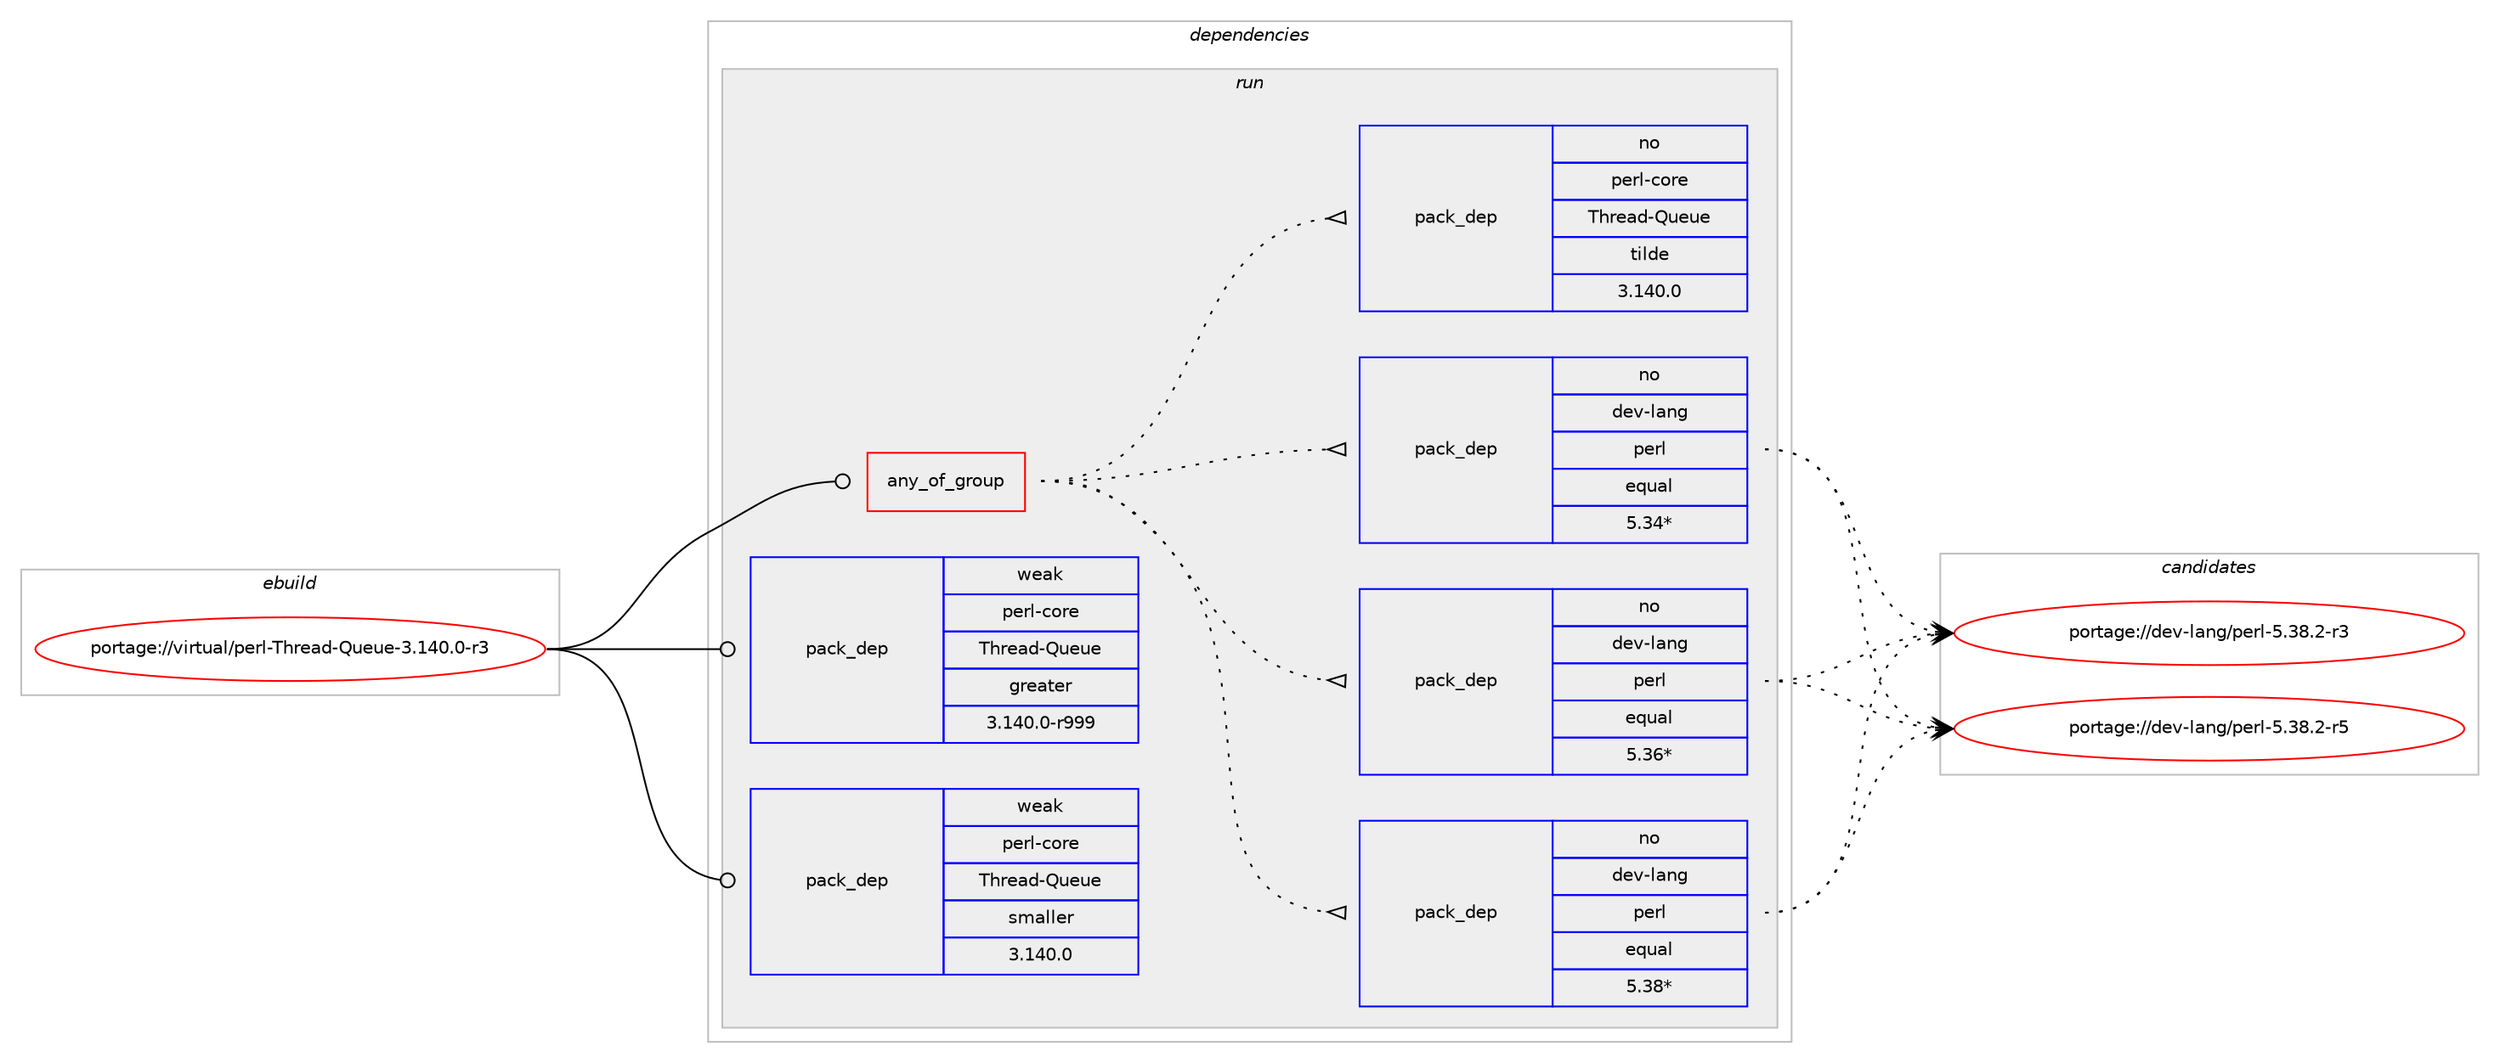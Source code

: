 digraph prolog {

# *************
# Graph options
# *************

newrank=true;
concentrate=true;
compound=true;
graph [rankdir=LR,fontname=Helvetica,fontsize=10,ranksep=1.5];#, ranksep=2.5, nodesep=0.2];
edge  [arrowhead=vee];
node  [fontname=Helvetica,fontsize=10];

# **********
# The ebuild
# **********

subgraph cluster_leftcol {
color=gray;
rank=same;
label=<<i>ebuild</i>>;
id [label="portage://virtual/perl-Thread-Queue-3.140.0-r3", color=red, width=4, href="../virtual/perl-Thread-Queue-3.140.0-r3.svg"];
}

# ****************
# The dependencies
# ****************

subgraph cluster_midcol {
color=gray;
label=<<i>dependencies</i>>;
subgraph cluster_compile {
fillcolor="#eeeeee";
style=filled;
label=<<i>compile</i>>;
}
subgraph cluster_compileandrun {
fillcolor="#eeeeee";
style=filled;
label=<<i>compile and run</i>>;
}
subgraph cluster_run {
fillcolor="#eeeeee";
style=filled;
label=<<i>run</i>>;
subgraph any62 {
dependency3367 [label=<<TABLE BORDER="0" CELLBORDER="1" CELLSPACING="0" CELLPADDING="4"><TR><TD CELLPADDING="10">any_of_group</TD></TR></TABLE>>, shape=none, color=red];subgraph pack2483 {
dependency3368 [label=<<TABLE BORDER="0" CELLBORDER="1" CELLSPACING="0" CELLPADDING="4" WIDTH="220"><TR><TD ROWSPAN="6" CELLPADDING="30">pack_dep</TD></TR><TR><TD WIDTH="110">no</TD></TR><TR><TD>dev-lang</TD></TR><TR><TD>perl</TD></TR><TR><TD>equal</TD></TR><TR><TD>5.38*</TD></TR></TABLE>>, shape=none, color=blue];
}
dependency3367:e -> dependency3368:w [weight=20,style="dotted",arrowhead="oinv"];
subgraph pack2484 {
dependency3369 [label=<<TABLE BORDER="0" CELLBORDER="1" CELLSPACING="0" CELLPADDING="4" WIDTH="220"><TR><TD ROWSPAN="6" CELLPADDING="30">pack_dep</TD></TR><TR><TD WIDTH="110">no</TD></TR><TR><TD>dev-lang</TD></TR><TR><TD>perl</TD></TR><TR><TD>equal</TD></TR><TR><TD>5.36*</TD></TR></TABLE>>, shape=none, color=blue];
}
dependency3367:e -> dependency3369:w [weight=20,style="dotted",arrowhead="oinv"];
subgraph pack2485 {
dependency3370 [label=<<TABLE BORDER="0" CELLBORDER="1" CELLSPACING="0" CELLPADDING="4" WIDTH="220"><TR><TD ROWSPAN="6" CELLPADDING="30">pack_dep</TD></TR><TR><TD WIDTH="110">no</TD></TR><TR><TD>dev-lang</TD></TR><TR><TD>perl</TD></TR><TR><TD>equal</TD></TR><TR><TD>5.34*</TD></TR></TABLE>>, shape=none, color=blue];
}
dependency3367:e -> dependency3370:w [weight=20,style="dotted",arrowhead="oinv"];
subgraph pack2486 {
dependency3371 [label=<<TABLE BORDER="0" CELLBORDER="1" CELLSPACING="0" CELLPADDING="4" WIDTH="220"><TR><TD ROWSPAN="6" CELLPADDING="30">pack_dep</TD></TR><TR><TD WIDTH="110">no</TD></TR><TR><TD>perl-core</TD></TR><TR><TD>Thread-Queue</TD></TR><TR><TD>tilde</TD></TR><TR><TD>3.140.0</TD></TR></TABLE>>, shape=none, color=blue];
}
dependency3367:e -> dependency3371:w [weight=20,style="dotted",arrowhead="oinv"];
}
id:e -> dependency3367:w [weight=20,style="solid",arrowhead="odot"];
# *** BEGIN UNKNOWN DEPENDENCY TYPE (TODO) ***
# id -> package_dependency(portage://virtual/perl-Thread-Queue-3.140.0-r3,run,no,dev-lang,perl,none,[,,],any_same_slot,[])
# *** END UNKNOWN DEPENDENCY TYPE (TODO) ***

subgraph pack2487 {
dependency3372 [label=<<TABLE BORDER="0" CELLBORDER="1" CELLSPACING="0" CELLPADDING="4" WIDTH="220"><TR><TD ROWSPAN="6" CELLPADDING="30">pack_dep</TD></TR><TR><TD WIDTH="110">weak</TD></TR><TR><TD>perl-core</TD></TR><TR><TD>Thread-Queue</TD></TR><TR><TD>greater</TD></TR><TR><TD>3.140.0-r999</TD></TR></TABLE>>, shape=none, color=blue];
}
id:e -> dependency3372:w [weight=20,style="solid",arrowhead="odot"];
subgraph pack2488 {
dependency3373 [label=<<TABLE BORDER="0" CELLBORDER="1" CELLSPACING="0" CELLPADDING="4" WIDTH="220"><TR><TD ROWSPAN="6" CELLPADDING="30">pack_dep</TD></TR><TR><TD WIDTH="110">weak</TD></TR><TR><TD>perl-core</TD></TR><TR><TD>Thread-Queue</TD></TR><TR><TD>smaller</TD></TR><TR><TD>3.140.0</TD></TR></TABLE>>, shape=none, color=blue];
}
id:e -> dependency3373:w [weight=20,style="solid",arrowhead="odot"];
}
}

# **************
# The candidates
# **************

subgraph cluster_choices {
rank=same;
color=gray;
label=<<i>candidates</i>>;

subgraph choice2483 {
color=black;
nodesep=1;
choice100101118451089711010347112101114108455346515646504511451 [label="portage://dev-lang/perl-5.38.2-r3", color=red, width=4,href="../dev-lang/perl-5.38.2-r3.svg"];
choice100101118451089711010347112101114108455346515646504511453 [label="portage://dev-lang/perl-5.38.2-r5", color=red, width=4,href="../dev-lang/perl-5.38.2-r5.svg"];
dependency3368:e -> choice100101118451089711010347112101114108455346515646504511451:w [style=dotted,weight="100"];
dependency3368:e -> choice100101118451089711010347112101114108455346515646504511453:w [style=dotted,weight="100"];
}
subgraph choice2484 {
color=black;
nodesep=1;
choice100101118451089711010347112101114108455346515646504511451 [label="portage://dev-lang/perl-5.38.2-r3", color=red, width=4,href="../dev-lang/perl-5.38.2-r3.svg"];
choice100101118451089711010347112101114108455346515646504511453 [label="portage://dev-lang/perl-5.38.2-r5", color=red, width=4,href="../dev-lang/perl-5.38.2-r5.svg"];
dependency3369:e -> choice100101118451089711010347112101114108455346515646504511451:w [style=dotted,weight="100"];
dependency3369:e -> choice100101118451089711010347112101114108455346515646504511453:w [style=dotted,weight="100"];
}
subgraph choice2485 {
color=black;
nodesep=1;
choice100101118451089711010347112101114108455346515646504511451 [label="portage://dev-lang/perl-5.38.2-r3", color=red, width=4,href="../dev-lang/perl-5.38.2-r3.svg"];
choice100101118451089711010347112101114108455346515646504511453 [label="portage://dev-lang/perl-5.38.2-r5", color=red, width=4,href="../dev-lang/perl-5.38.2-r5.svg"];
dependency3370:e -> choice100101118451089711010347112101114108455346515646504511451:w [style=dotted,weight="100"];
dependency3370:e -> choice100101118451089711010347112101114108455346515646504511453:w [style=dotted,weight="100"];
}
subgraph choice2486 {
color=black;
nodesep=1;
}
subgraph choice2487 {
color=black;
nodesep=1;
}
subgraph choice2488 {
color=black;
nodesep=1;
}
}

}
